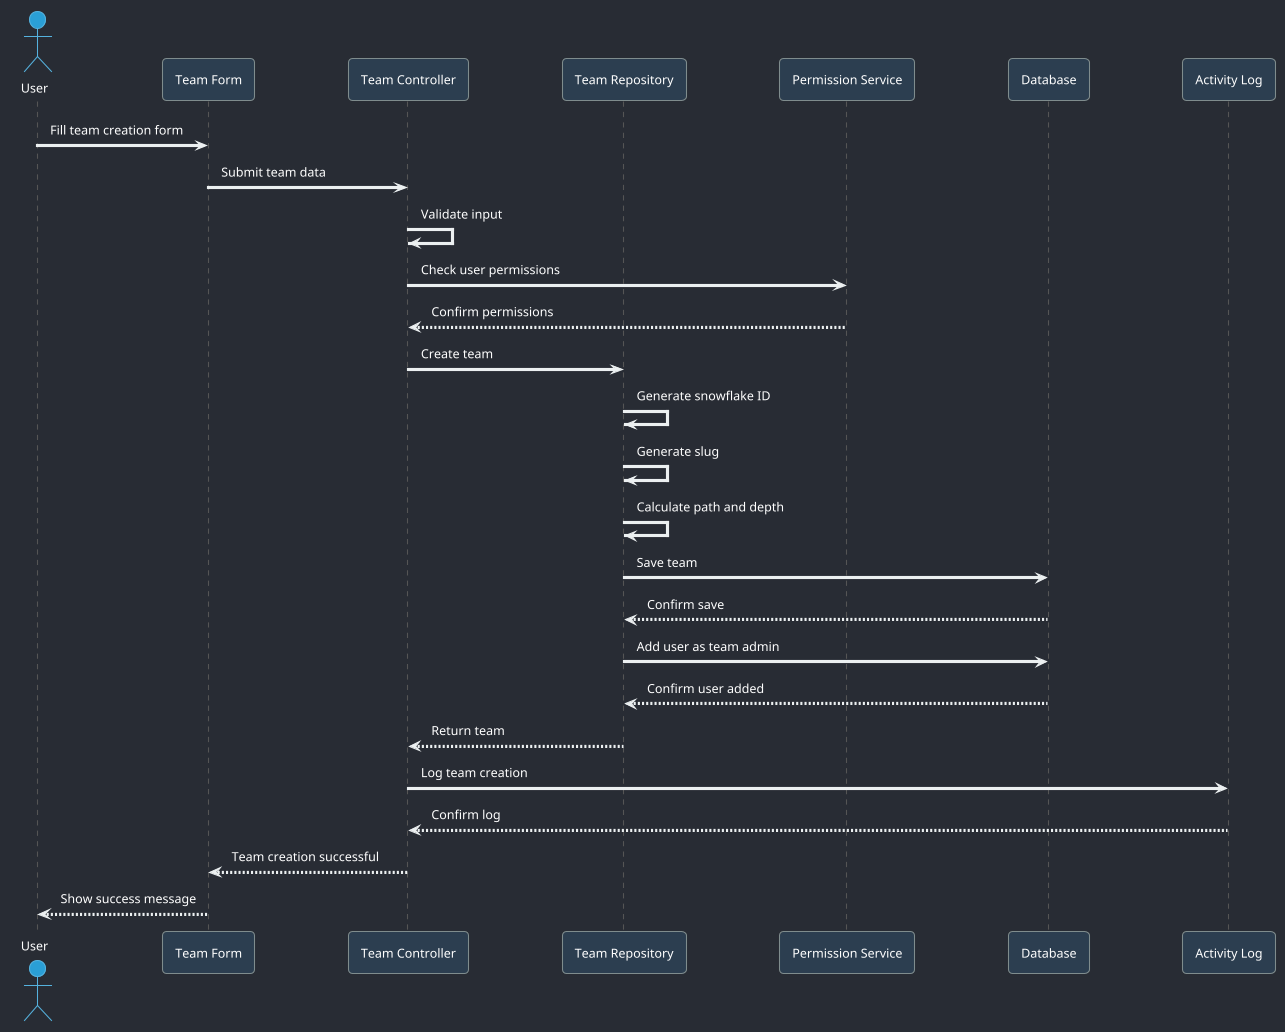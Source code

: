 @startuml Team Creation Sequence (Dark Mode)

' Dark mode theme
!theme cyborg
skinparam backgroundColor #282c34
skinparam ArrowColor #ecf0f1
skinparam shadowing false
skinparam DefaultFontColor #FFFFFF

' Define styles
skinparam participant {
    BackgroundColor #2c3e50
    BorderColor #7f8c8d
    FontColor #FFFFFF
}

' Participants
actor User as "User"
participant TeamForm as "Team Form"
participant TeamController as "Team Controller"
participant TeamRepository as "Team Repository"
participant PermissionService as "Permission Service"
participant Database as "Database"
participant ActivityLog as "Activity Log"

' Sequence
User -> TeamForm: Fill team creation form
TeamForm -> TeamController: Submit team data
TeamController -> TeamController: Validate input
TeamController -> PermissionService: Check user permissions
PermissionService --> TeamController: Confirm permissions
TeamController -> TeamRepository: Create team
TeamRepository -> TeamRepository: Generate snowflake ID
TeamRepository -> TeamRepository: Generate slug
TeamRepository -> TeamRepository: Calculate path and depth
TeamRepository -> Database: Save team
Database --> TeamRepository: Confirm save
TeamRepository -> Database: Add user as team admin
Database --> TeamRepository: Confirm user added
TeamRepository --> TeamController: Return team
TeamController -> ActivityLog: Log team creation
ActivityLog --> TeamController: Confirm log
TeamController --> TeamForm: Team creation successful
TeamForm --> User: Show success message

@enduml
